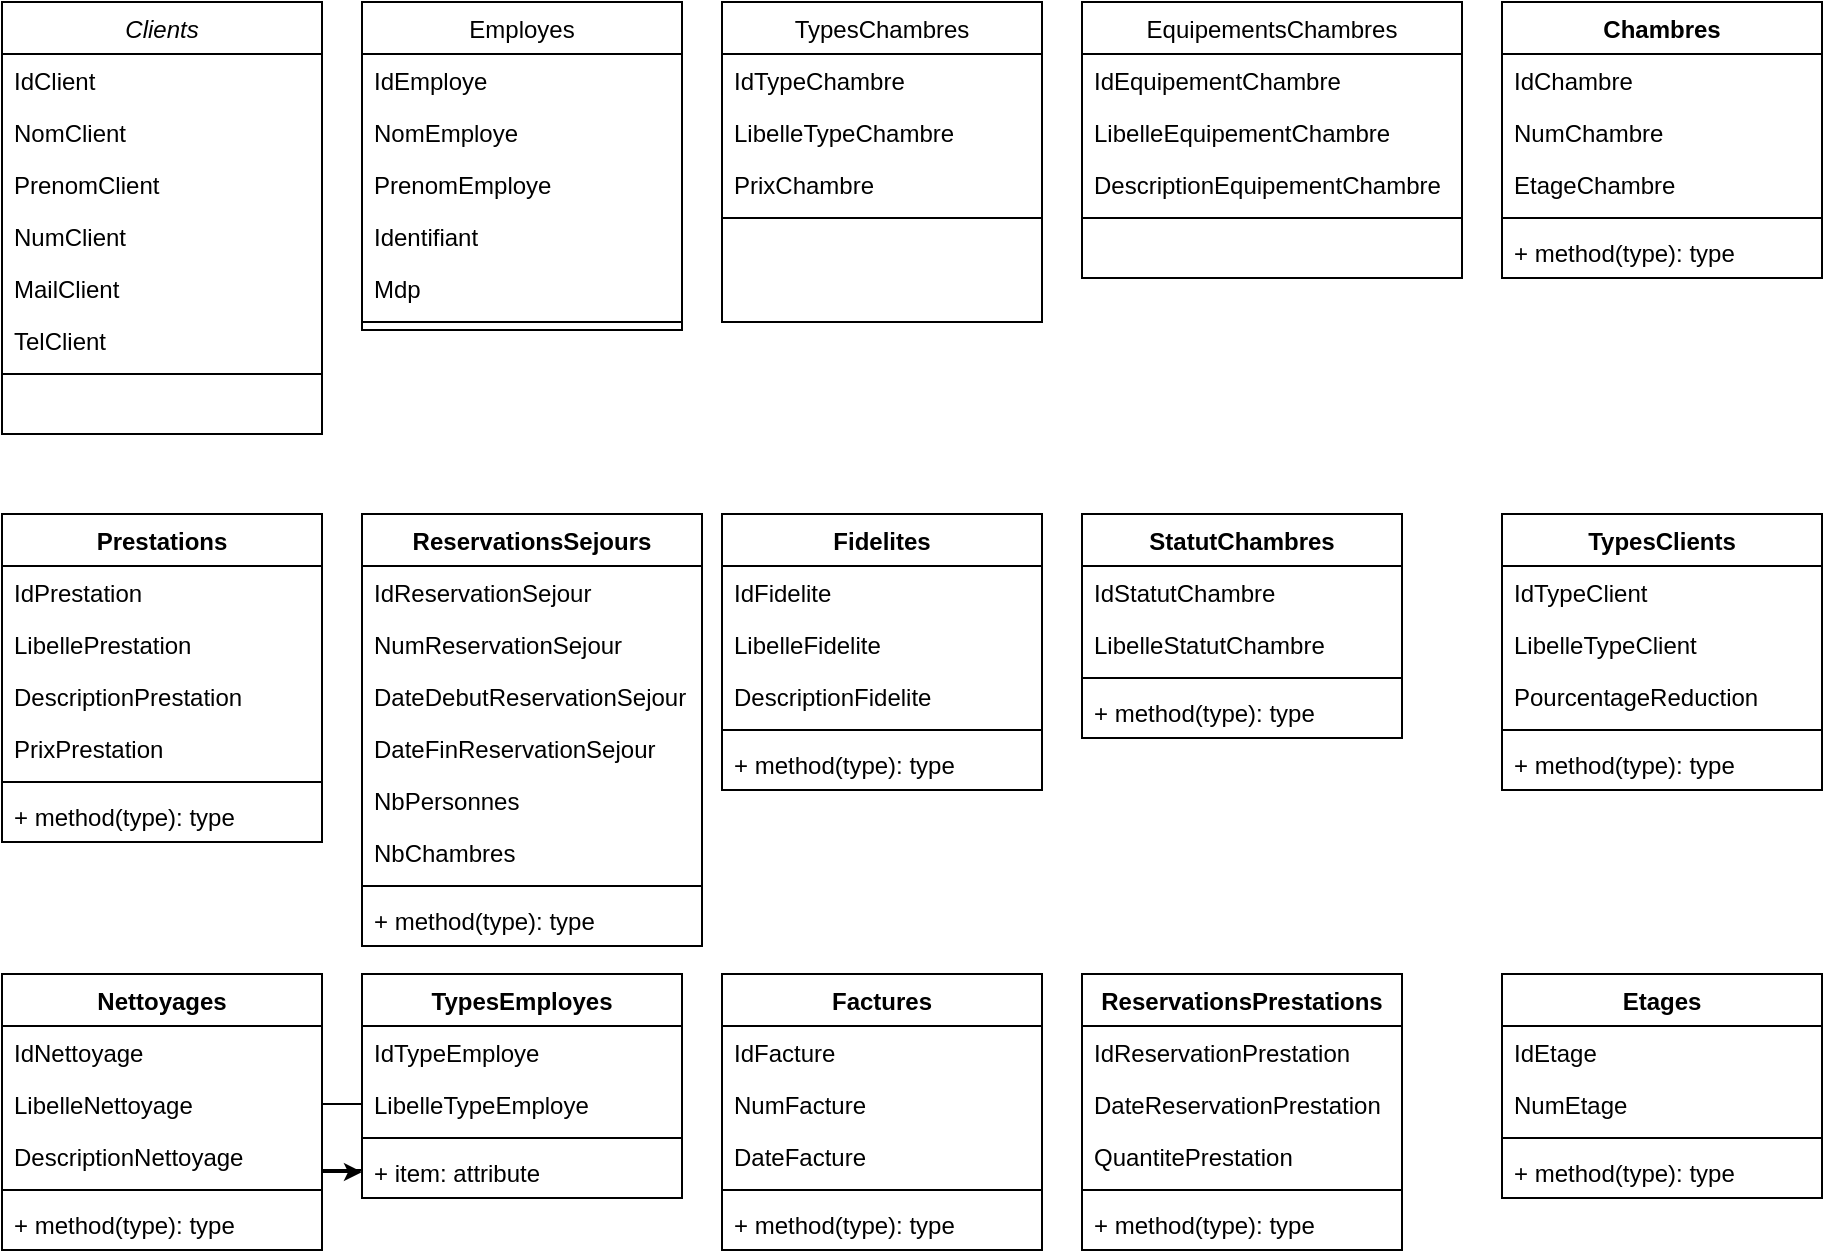 <mxfile version="13.9.9" type="device"><diagram id="C5RBs43oDa-KdzZeNtuy" name="Page-1"><mxGraphModel dx="2153" dy="806" grid="1" gridSize="10" guides="1" tooltips="1" connect="1" arrows="1" fold="1" page="1" pageScale="1" pageWidth="827" pageHeight="1169" math="0" shadow="0"><root><mxCell id="WIyWlLk6GJQsqaUBKTNV-0"/><mxCell id="WIyWlLk6GJQsqaUBKTNV-1" parent="WIyWlLk6GJQsqaUBKTNV-0"/><mxCell id="zkfFHV4jXpPFQw0GAbJ--0" value="Clients" style="swimlane;fontStyle=2;align=center;verticalAlign=top;childLayout=stackLayout;horizontal=1;startSize=26;horizontalStack=0;resizeParent=1;resizeLast=0;collapsible=1;marginBottom=0;rounded=0;shadow=0;strokeWidth=1;" parent="WIyWlLk6GJQsqaUBKTNV-1" vertex="1"><mxGeometry x="-240" y="64" width="160" height="216" as="geometry"><mxRectangle x="230" y="140" width="160" height="26" as="alternateBounds"/></mxGeometry></mxCell><mxCell id="EFYu85Zkfq5qAzav_KSJ-3" value="IdClient" style="text;strokeColor=none;fillColor=none;align=left;verticalAlign=top;spacingLeft=4;spacingRight=4;overflow=hidden;rotatable=0;points=[[0,0.5],[1,0.5]];portConstraint=eastwest;" vertex="1" parent="zkfFHV4jXpPFQw0GAbJ--0"><mxGeometry y="26" width="160" height="26" as="geometry"/></mxCell><mxCell id="zkfFHV4jXpPFQw0GAbJ--1" value="NomClient" style="text;align=left;verticalAlign=top;spacingLeft=4;spacingRight=4;overflow=hidden;rotatable=0;points=[[0,0.5],[1,0.5]];portConstraint=eastwest;" parent="zkfFHV4jXpPFQw0GAbJ--0" vertex="1"><mxGeometry y="52" width="160" height="26" as="geometry"/></mxCell><mxCell id="EFYu85Zkfq5qAzav_KSJ-1" value="PrenomClient" style="text;strokeColor=none;fillColor=none;align=left;verticalAlign=top;spacingLeft=4;spacingRight=4;overflow=hidden;rotatable=0;points=[[0,0.5],[1,0.5]];portConstraint=eastwest;" vertex="1" parent="zkfFHV4jXpPFQw0GAbJ--0"><mxGeometry y="78" width="160" height="26" as="geometry"/></mxCell><mxCell id="zkfFHV4jXpPFQw0GAbJ--2" value="NumClient" style="text;align=left;verticalAlign=top;spacingLeft=4;spacingRight=4;overflow=hidden;rotatable=0;points=[[0,0.5],[1,0.5]];portConstraint=eastwest;rounded=0;shadow=0;html=0;" parent="zkfFHV4jXpPFQw0GAbJ--0" vertex="1"><mxGeometry y="104" width="160" height="26" as="geometry"/></mxCell><mxCell id="zkfFHV4jXpPFQw0GAbJ--3" value="MailClient" style="text;align=left;verticalAlign=top;spacingLeft=4;spacingRight=4;overflow=hidden;rotatable=0;points=[[0,0.5],[1,0.5]];portConstraint=eastwest;rounded=0;shadow=0;html=0;" parent="zkfFHV4jXpPFQw0GAbJ--0" vertex="1"><mxGeometry y="130" width="160" height="26" as="geometry"/></mxCell><mxCell id="EFYu85Zkfq5qAzav_KSJ-2" value="TelClient" style="text;strokeColor=none;fillColor=none;align=left;verticalAlign=top;spacingLeft=4;spacingRight=4;overflow=hidden;rotatable=0;points=[[0,0.5],[1,0.5]];portConstraint=eastwest;" vertex="1" parent="zkfFHV4jXpPFQw0GAbJ--0"><mxGeometry y="156" width="160" height="26" as="geometry"/></mxCell><mxCell id="zkfFHV4jXpPFQw0GAbJ--4" value="" style="line;html=1;strokeWidth=1;align=left;verticalAlign=middle;spacingTop=-1;spacingLeft=3;spacingRight=3;rotatable=0;labelPosition=right;points=[];portConstraint=eastwest;" parent="zkfFHV4jXpPFQw0GAbJ--0" vertex="1"><mxGeometry y="182" width="160" height="8" as="geometry"/></mxCell><mxCell id="zkfFHV4jXpPFQw0GAbJ--6" value="EquipementsChambres" style="swimlane;fontStyle=0;align=center;verticalAlign=top;childLayout=stackLayout;horizontal=1;startSize=26;horizontalStack=0;resizeParent=1;resizeLast=0;collapsible=1;marginBottom=0;rounded=0;shadow=0;strokeWidth=1;" parent="WIyWlLk6GJQsqaUBKTNV-1" vertex="1"><mxGeometry x="300" y="64" width="190" height="138" as="geometry"><mxRectangle x="130" y="380" width="160" height="26" as="alternateBounds"/></mxGeometry></mxCell><mxCell id="EFYu85Zkfq5qAzav_KSJ-9" value="IdEquipementChambre" style="text;strokeColor=none;fillColor=none;align=left;verticalAlign=top;spacingLeft=4;spacingRight=4;overflow=hidden;rotatable=0;points=[[0,0.5],[1,0.5]];portConstraint=eastwest;" vertex="1" parent="zkfFHV4jXpPFQw0GAbJ--6"><mxGeometry y="26" width="190" height="26" as="geometry"/></mxCell><mxCell id="EFYu85Zkfq5qAzav_KSJ-10" value="LibelleEquipementChambre" style="text;strokeColor=none;fillColor=none;align=left;verticalAlign=top;spacingLeft=4;spacingRight=4;overflow=hidden;rotatable=0;points=[[0,0.5],[1,0.5]];portConstraint=eastwest;" vertex="1" parent="zkfFHV4jXpPFQw0GAbJ--6"><mxGeometry y="52" width="190" height="26" as="geometry"/></mxCell><mxCell id="EFYu85Zkfq5qAzav_KSJ-11" value="DescriptionEquipementChambre" style="text;strokeColor=none;fillColor=none;align=left;verticalAlign=top;spacingLeft=4;spacingRight=4;overflow=hidden;rotatable=0;points=[[0,0.5],[1,0.5]];portConstraint=eastwest;" vertex="1" parent="zkfFHV4jXpPFQw0GAbJ--6"><mxGeometry y="78" width="190" height="26" as="geometry"/></mxCell><mxCell id="zkfFHV4jXpPFQw0GAbJ--9" value="" style="line;html=1;strokeWidth=1;align=left;verticalAlign=middle;spacingTop=-1;spacingLeft=3;spacingRight=3;rotatable=0;labelPosition=right;points=[];portConstraint=eastwest;" parent="zkfFHV4jXpPFQw0GAbJ--6" vertex="1"><mxGeometry y="104" width="190" height="8" as="geometry"/></mxCell><mxCell id="zkfFHV4jXpPFQw0GAbJ--13" value="Employes" style="swimlane;fontStyle=0;align=center;verticalAlign=top;childLayout=stackLayout;horizontal=1;startSize=26;horizontalStack=0;resizeParent=1;resizeLast=0;collapsible=1;marginBottom=0;rounded=0;shadow=0;strokeWidth=1;" parent="WIyWlLk6GJQsqaUBKTNV-1" vertex="1"><mxGeometry x="-60" y="64" width="160" height="164" as="geometry"><mxRectangle x="340" y="380" width="170" height="26" as="alternateBounds"/></mxGeometry></mxCell><mxCell id="EFYu85Zkfq5qAzav_KSJ-4" value="IdEmploye" style="text;strokeColor=none;fillColor=none;align=left;verticalAlign=top;spacingLeft=4;spacingRight=4;overflow=hidden;rotatable=0;points=[[0,0.5],[1,0.5]];portConstraint=eastwest;" vertex="1" parent="zkfFHV4jXpPFQw0GAbJ--13"><mxGeometry y="26" width="160" height="26" as="geometry"/></mxCell><mxCell id="EFYu85Zkfq5qAzav_KSJ-5" value="NomEmploye" style="text;strokeColor=none;fillColor=none;align=left;verticalAlign=top;spacingLeft=4;spacingRight=4;overflow=hidden;rotatable=0;points=[[0,0.5],[1,0.5]];portConstraint=eastwest;" vertex="1" parent="zkfFHV4jXpPFQw0GAbJ--13"><mxGeometry y="52" width="160" height="26" as="geometry"/></mxCell><mxCell id="EFYu85Zkfq5qAzav_KSJ-6" value="PrenomEmploye" style="text;strokeColor=none;fillColor=none;align=left;verticalAlign=top;spacingLeft=4;spacingRight=4;overflow=hidden;rotatable=0;points=[[0,0.5],[1,0.5]];portConstraint=eastwest;" vertex="1" parent="zkfFHV4jXpPFQw0GAbJ--13"><mxGeometry y="78" width="160" height="26" as="geometry"/></mxCell><mxCell id="EFYu85Zkfq5qAzav_KSJ-7" value="Identifiant" style="text;strokeColor=none;fillColor=none;align=left;verticalAlign=top;spacingLeft=4;spacingRight=4;overflow=hidden;rotatable=0;points=[[0,0.5],[1,0.5]];portConstraint=eastwest;" vertex="1" parent="zkfFHV4jXpPFQw0GAbJ--13"><mxGeometry y="104" width="160" height="26" as="geometry"/></mxCell><mxCell id="EFYu85Zkfq5qAzav_KSJ-8" value="Mdp" style="text;strokeColor=none;fillColor=none;align=left;verticalAlign=top;spacingLeft=4;spacingRight=4;overflow=hidden;rotatable=0;points=[[0,0.5],[1,0.5]];portConstraint=eastwest;" vertex="1" parent="zkfFHV4jXpPFQw0GAbJ--13"><mxGeometry y="130" width="160" height="26" as="geometry"/></mxCell><mxCell id="zkfFHV4jXpPFQw0GAbJ--15" value="" style="line;html=1;strokeWidth=1;align=left;verticalAlign=middle;spacingTop=-1;spacingLeft=3;spacingRight=3;rotatable=0;labelPosition=right;points=[];portConstraint=eastwest;" parent="zkfFHV4jXpPFQw0GAbJ--13" vertex="1"><mxGeometry y="156" width="160" height="8" as="geometry"/></mxCell><mxCell id="zkfFHV4jXpPFQw0GAbJ--17" value="TypesChambres" style="swimlane;fontStyle=0;align=center;verticalAlign=top;childLayout=stackLayout;horizontal=1;startSize=26;horizontalStack=0;resizeParent=1;resizeLast=0;collapsible=1;marginBottom=0;rounded=0;shadow=0;strokeWidth=1;" parent="WIyWlLk6GJQsqaUBKTNV-1" vertex="1"><mxGeometry x="120" y="64" width="160" height="160" as="geometry"><mxRectangle x="550" y="140" width="160" height="26" as="alternateBounds"/></mxGeometry></mxCell><mxCell id="zkfFHV4jXpPFQw0GAbJ--18" value="IdTypeChambre" style="text;align=left;verticalAlign=top;spacingLeft=4;spacingRight=4;overflow=hidden;rotatable=0;points=[[0,0.5],[1,0.5]];portConstraint=eastwest;" parent="zkfFHV4jXpPFQw0GAbJ--17" vertex="1"><mxGeometry y="26" width="160" height="26" as="geometry"/></mxCell><mxCell id="zkfFHV4jXpPFQw0GAbJ--19" value="LibelleTypeChambre" style="text;align=left;verticalAlign=top;spacingLeft=4;spacingRight=4;overflow=hidden;rotatable=0;points=[[0,0.5],[1,0.5]];portConstraint=eastwest;rounded=0;shadow=0;html=0;" parent="zkfFHV4jXpPFQw0GAbJ--17" vertex="1"><mxGeometry y="52" width="160" height="26" as="geometry"/></mxCell><mxCell id="zkfFHV4jXpPFQw0GAbJ--20" value="PrixChambre" style="text;align=left;verticalAlign=top;spacingLeft=4;spacingRight=4;overflow=hidden;rotatable=0;points=[[0,0.5],[1,0.5]];portConstraint=eastwest;rounded=0;shadow=0;html=0;" parent="zkfFHV4jXpPFQw0GAbJ--17" vertex="1"><mxGeometry y="78" width="160" height="26" as="geometry"/></mxCell><mxCell id="zkfFHV4jXpPFQw0GAbJ--23" value="" style="line;html=1;strokeWidth=1;align=left;verticalAlign=middle;spacingTop=-1;spacingLeft=3;spacingRight=3;rotatable=0;labelPosition=right;points=[];portConstraint=eastwest;" parent="zkfFHV4jXpPFQw0GAbJ--17" vertex="1"><mxGeometry y="104" width="160" height="8" as="geometry"/></mxCell><mxCell id="EFYu85Zkfq5qAzav_KSJ-12" value="Chambres" style="swimlane;fontStyle=1;align=center;verticalAlign=top;childLayout=stackLayout;horizontal=1;startSize=26;horizontalStack=0;resizeParent=1;resizeParentMax=0;resizeLast=0;collapsible=1;marginBottom=0;" vertex="1" parent="WIyWlLk6GJQsqaUBKTNV-1"><mxGeometry x="510" y="64" width="160" height="138" as="geometry"><mxRectangle x="40" y="320" width="100" height="26" as="alternateBounds"/></mxGeometry></mxCell><mxCell id="EFYu85Zkfq5qAzav_KSJ-13" value="IdChambre" style="text;strokeColor=none;fillColor=none;align=left;verticalAlign=top;spacingLeft=4;spacingRight=4;overflow=hidden;rotatable=0;points=[[0,0.5],[1,0.5]];portConstraint=eastwest;" vertex="1" parent="EFYu85Zkfq5qAzav_KSJ-12"><mxGeometry y="26" width="160" height="26" as="geometry"/></mxCell><mxCell id="EFYu85Zkfq5qAzav_KSJ-16" value="NumChambre" style="text;strokeColor=none;fillColor=none;align=left;verticalAlign=top;spacingLeft=4;spacingRight=4;overflow=hidden;rotatable=0;points=[[0,0.5],[1,0.5]];portConstraint=eastwest;" vertex="1" parent="EFYu85Zkfq5qAzav_KSJ-12"><mxGeometry y="52" width="160" height="26" as="geometry"/></mxCell><mxCell id="EFYu85Zkfq5qAzav_KSJ-17" value="EtageChambre" style="text;strokeColor=none;fillColor=none;align=left;verticalAlign=top;spacingLeft=4;spacingRight=4;overflow=hidden;rotatable=0;points=[[0,0.5],[1,0.5]];portConstraint=eastwest;" vertex="1" parent="EFYu85Zkfq5qAzav_KSJ-12"><mxGeometry y="78" width="160" height="26" as="geometry"/></mxCell><mxCell id="EFYu85Zkfq5qAzav_KSJ-14" value="" style="line;strokeWidth=1;fillColor=none;align=left;verticalAlign=middle;spacingTop=-1;spacingLeft=3;spacingRight=3;rotatable=0;labelPosition=right;points=[];portConstraint=eastwest;" vertex="1" parent="EFYu85Zkfq5qAzav_KSJ-12"><mxGeometry y="104" width="160" height="8" as="geometry"/></mxCell><mxCell id="EFYu85Zkfq5qAzav_KSJ-15" value="+ method(type): type" style="text;strokeColor=none;fillColor=none;align=left;verticalAlign=top;spacingLeft=4;spacingRight=4;overflow=hidden;rotatable=0;points=[[0,0.5],[1,0.5]];portConstraint=eastwest;" vertex="1" parent="EFYu85Zkfq5qAzav_KSJ-12"><mxGeometry y="112" width="160" height="26" as="geometry"/></mxCell><mxCell id="EFYu85Zkfq5qAzav_KSJ-18" value="Prestations" style="swimlane;fontStyle=1;align=center;verticalAlign=top;childLayout=stackLayout;horizontal=1;startSize=26;horizontalStack=0;resizeParent=1;resizeParentMax=0;resizeLast=0;collapsible=1;marginBottom=0;" vertex="1" parent="WIyWlLk6GJQsqaUBKTNV-1"><mxGeometry x="-240" y="320" width="160" height="164" as="geometry"/></mxCell><mxCell id="EFYu85Zkfq5qAzav_KSJ-19" value="IdPrestation" style="text;strokeColor=none;fillColor=none;align=left;verticalAlign=top;spacingLeft=4;spacingRight=4;overflow=hidden;rotatable=0;points=[[0,0.5],[1,0.5]];portConstraint=eastwest;" vertex="1" parent="EFYu85Zkfq5qAzav_KSJ-18"><mxGeometry y="26" width="160" height="26" as="geometry"/></mxCell><mxCell id="EFYu85Zkfq5qAzav_KSJ-58" value="LibellePrestation" style="text;strokeColor=none;fillColor=none;align=left;verticalAlign=top;spacingLeft=4;spacingRight=4;overflow=hidden;rotatable=0;points=[[0,0.5],[1,0.5]];portConstraint=eastwest;" vertex="1" parent="EFYu85Zkfq5qAzav_KSJ-18"><mxGeometry y="52" width="160" height="26" as="geometry"/></mxCell><mxCell id="EFYu85Zkfq5qAzav_KSJ-59" value="DescriptionPrestation" style="text;strokeColor=none;fillColor=none;align=left;verticalAlign=top;spacingLeft=4;spacingRight=4;overflow=hidden;rotatable=0;points=[[0,0.5],[1,0.5]];portConstraint=eastwest;" vertex="1" parent="EFYu85Zkfq5qAzav_KSJ-18"><mxGeometry y="78" width="160" height="26" as="geometry"/></mxCell><mxCell id="EFYu85Zkfq5qAzav_KSJ-60" value="PrixPrestation" style="text;strokeColor=none;fillColor=none;align=left;verticalAlign=top;spacingLeft=4;spacingRight=4;overflow=hidden;rotatable=0;points=[[0,0.5],[1,0.5]];portConstraint=eastwest;" vertex="1" parent="EFYu85Zkfq5qAzav_KSJ-18"><mxGeometry y="104" width="160" height="26" as="geometry"/></mxCell><mxCell id="EFYu85Zkfq5qAzav_KSJ-20" value="" style="line;strokeWidth=1;fillColor=none;align=left;verticalAlign=middle;spacingTop=-1;spacingLeft=3;spacingRight=3;rotatable=0;labelPosition=right;points=[];portConstraint=eastwest;" vertex="1" parent="EFYu85Zkfq5qAzav_KSJ-18"><mxGeometry y="130" width="160" height="8" as="geometry"/></mxCell><mxCell id="EFYu85Zkfq5qAzav_KSJ-21" value="+ method(type): type" style="text;strokeColor=none;fillColor=none;align=left;verticalAlign=top;spacingLeft=4;spacingRight=4;overflow=hidden;rotatable=0;points=[[0,0.5],[1,0.5]];portConstraint=eastwest;" vertex="1" parent="EFYu85Zkfq5qAzav_KSJ-18"><mxGeometry y="138" width="160" height="26" as="geometry"/></mxCell><mxCell id="EFYu85Zkfq5qAzav_KSJ-22" value="Nettoyages" style="swimlane;fontStyle=1;align=center;verticalAlign=top;childLayout=stackLayout;horizontal=1;startSize=26;horizontalStack=0;resizeParent=1;resizeParentMax=0;resizeLast=0;collapsible=1;marginBottom=0;" vertex="1" parent="WIyWlLk6GJQsqaUBKTNV-1"><mxGeometry x="-240" y="550" width="160" height="138" as="geometry"/></mxCell><mxCell id="EFYu85Zkfq5qAzav_KSJ-23" value="IdNettoyage" style="text;strokeColor=none;fillColor=none;align=left;verticalAlign=top;spacingLeft=4;spacingRight=4;overflow=hidden;rotatable=0;points=[[0,0.5],[1,0.5]];portConstraint=eastwest;" vertex="1" parent="EFYu85Zkfq5qAzav_KSJ-22"><mxGeometry y="26" width="160" height="26" as="geometry"/></mxCell><mxCell id="EFYu85Zkfq5qAzav_KSJ-71" value="LibelleNettoyage" style="text;strokeColor=none;fillColor=none;align=left;verticalAlign=top;spacingLeft=4;spacingRight=4;overflow=hidden;rotatable=0;points=[[0,0.5],[1,0.5]];portConstraint=eastwest;" vertex="1" parent="EFYu85Zkfq5qAzav_KSJ-22"><mxGeometry y="52" width="160" height="26" as="geometry"/></mxCell><mxCell id="EFYu85Zkfq5qAzav_KSJ-72" value="DescriptionNettoyage" style="text;strokeColor=none;fillColor=none;align=left;verticalAlign=top;spacingLeft=4;spacingRight=4;overflow=hidden;rotatable=0;points=[[0,0.5],[1,0.5]];portConstraint=eastwest;" vertex="1" parent="EFYu85Zkfq5qAzav_KSJ-22"><mxGeometry y="78" width="160" height="26" as="geometry"/></mxCell><mxCell id="EFYu85Zkfq5qAzav_KSJ-24" value="" style="line;strokeWidth=1;fillColor=none;align=left;verticalAlign=middle;spacingTop=-1;spacingLeft=3;spacingRight=3;rotatable=0;labelPosition=right;points=[];portConstraint=eastwest;" vertex="1" parent="EFYu85Zkfq5qAzav_KSJ-22"><mxGeometry y="104" width="160" height="8" as="geometry"/></mxCell><mxCell id="EFYu85Zkfq5qAzav_KSJ-25" value="+ method(type): type" style="text;strokeColor=none;fillColor=none;align=left;verticalAlign=top;spacingLeft=4;spacingRight=4;overflow=hidden;rotatable=0;points=[[0,0.5],[1,0.5]];portConstraint=eastwest;" vertex="1" parent="EFYu85Zkfq5qAzav_KSJ-22"><mxGeometry y="112" width="160" height="26" as="geometry"/></mxCell><mxCell id="EFYu85Zkfq5qAzav_KSJ-26" value="TypesClients" style="swimlane;fontStyle=1;align=center;verticalAlign=top;childLayout=stackLayout;horizontal=1;startSize=26;horizontalStack=0;resizeParent=1;resizeParentMax=0;resizeLast=0;collapsible=1;marginBottom=0;" vertex="1" parent="WIyWlLk6GJQsqaUBKTNV-1"><mxGeometry x="510" y="320" width="160" height="138" as="geometry"/></mxCell><mxCell id="EFYu85Zkfq5qAzav_KSJ-27" value="IdTypeClient" style="text;strokeColor=none;fillColor=none;align=left;verticalAlign=top;spacingLeft=4;spacingRight=4;overflow=hidden;rotatable=0;points=[[0,0.5],[1,0.5]];portConstraint=eastwest;" vertex="1" parent="EFYu85Zkfq5qAzav_KSJ-26"><mxGeometry y="26" width="160" height="26" as="geometry"/></mxCell><mxCell id="EFYu85Zkfq5qAzav_KSJ-69" value="LibelleTypeClient" style="text;strokeColor=none;fillColor=none;align=left;verticalAlign=top;spacingLeft=4;spacingRight=4;overflow=hidden;rotatable=0;points=[[0,0.5],[1,0.5]];portConstraint=eastwest;" vertex="1" parent="EFYu85Zkfq5qAzav_KSJ-26"><mxGeometry y="52" width="160" height="26" as="geometry"/></mxCell><mxCell id="EFYu85Zkfq5qAzav_KSJ-70" value="PourcentageReduction" style="text;strokeColor=none;fillColor=none;align=left;verticalAlign=top;spacingLeft=4;spacingRight=4;overflow=hidden;rotatable=0;points=[[0,0.5],[1,0.5]];portConstraint=eastwest;" vertex="1" parent="EFYu85Zkfq5qAzav_KSJ-26"><mxGeometry y="78" width="160" height="26" as="geometry"/></mxCell><mxCell id="EFYu85Zkfq5qAzav_KSJ-28" value="" style="line;strokeWidth=1;fillColor=none;align=left;verticalAlign=middle;spacingTop=-1;spacingLeft=3;spacingRight=3;rotatable=0;labelPosition=right;points=[];portConstraint=eastwest;" vertex="1" parent="EFYu85Zkfq5qAzav_KSJ-26"><mxGeometry y="104" width="160" height="8" as="geometry"/></mxCell><mxCell id="EFYu85Zkfq5qAzav_KSJ-29" value="+ method(type): type" style="text;strokeColor=none;fillColor=none;align=left;verticalAlign=top;spacingLeft=4;spacingRight=4;overflow=hidden;rotatable=0;points=[[0,0.5],[1,0.5]];portConstraint=eastwest;" vertex="1" parent="EFYu85Zkfq5qAzav_KSJ-26"><mxGeometry y="112" width="160" height="26" as="geometry"/></mxCell><mxCell id="EFYu85Zkfq5qAzav_KSJ-30" value="StatutChambres" style="swimlane;fontStyle=1;align=center;verticalAlign=top;childLayout=stackLayout;horizontal=1;startSize=26;horizontalStack=0;resizeParent=1;resizeParentMax=0;resizeLast=0;collapsible=1;marginBottom=0;" vertex="1" parent="WIyWlLk6GJQsqaUBKTNV-1"><mxGeometry x="300" y="320" width="160" height="112" as="geometry"/></mxCell><mxCell id="EFYu85Zkfq5qAzav_KSJ-31" value="IdStatutChambre" style="text;strokeColor=none;fillColor=none;align=left;verticalAlign=top;spacingLeft=4;spacingRight=4;overflow=hidden;rotatable=0;points=[[0,0.5],[1,0.5]];portConstraint=eastwest;" vertex="1" parent="EFYu85Zkfq5qAzav_KSJ-30"><mxGeometry y="26" width="160" height="26" as="geometry"/></mxCell><mxCell id="EFYu85Zkfq5qAzav_KSJ-68" value="LibelleStatutChambre" style="text;strokeColor=none;fillColor=none;align=left;verticalAlign=top;spacingLeft=4;spacingRight=4;overflow=hidden;rotatable=0;points=[[0,0.5],[1,0.5]];portConstraint=eastwest;" vertex="1" parent="EFYu85Zkfq5qAzav_KSJ-30"><mxGeometry y="52" width="160" height="26" as="geometry"/></mxCell><mxCell id="EFYu85Zkfq5qAzav_KSJ-32" value="" style="line;strokeWidth=1;fillColor=none;align=left;verticalAlign=middle;spacingTop=-1;spacingLeft=3;spacingRight=3;rotatable=0;labelPosition=right;points=[];portConstraint=eastwest;" vertex="1" parent="EFYu85Zkfq5qAzav_KSJ-30"><mxGeometry y="78" width="160" height="8" as="geometry"/></mxCell><mxCell id="EFYu85Zkfq5qAzav_KSJ-33" value="+ method(type): type" style="text;strokeColor=none;fillColor=none;align=left;verticalAlign=top;spacingLeft=4;spacingRight=4;overflow=hidden;rotatable=0;points=[[0,0.5],[1,0.5]];portConstraint=eastwest;" vertex="1" parent="EFYu85Zkfq5qAzav_KSJ-30"><mxGeometry y="86" width="160" height="26" as="geometry"/></mxCell><mxCell id="EFYu85Zkfq5qAzav_KSJ-34" value="Fidelites" style="swimlane;fontStyle=1;align=center;verticalAlign=top;childLayout=stackLayout;horizontal=1;startSize=26;horizontalStack=0;resizeParent=1;resizeParentMax=0;resizeLast=0;collapsible=1;marginBottom=0;" vertex="1" parent="WIyWlLk6GJQsqaUBKTNV-1"><mxGeometry x="120" y="320" width="160" height="138" as="geometry"/></mxCell><mxCell id="EFYu85Zkfq5qAzav_KSJ-35" value="IdFidelite" style="text;strokeColor=none;fillColor=none;align=left;verticalAlign=top;spacingLeft=4;spacingRight=4;overflow=hidden;rotatable=0;points=[[0,0.5],[1,0.5]];portConstraint=eastwest;" vertex="1" parent="EFYu85Zkfq5qAzav_KSJ-34"><mxGeometry y="26" width="160" height="26" as="geometry"/></mxCell><mxCell id="EFYu85Zkfq5qAzav_KSJ-66" value="LibelleFidelite" style="text;strokeColor=none;fillColor=none;align=left;verticalAlign=top;spacingLeft=4;spacingRight=4;overflow=hidden;rotatable=0;points=[[0,0.5],[1,0.5]];portConstraint=eastwest;" vertex="1" parent="EFYu85Zkfq5qAzav_KSJ-34"><mxGeometry y="52" width="160" height="26" as="geometry"/></mxCell><mxCell id="EFYu85Zkfq5qAzav_KSJ-67" value="DescriptionFidelite" style="text;strokeColor=none;fillColor=none;align=left;verticalAlign=top;spacingLeft=4;spacingRight=4;overflow=hidden;rotatable=0;points=[[0,0.5],[1,0.5]];portConstraint=eastwest;" vertex="1" parent="EFYu85Zkfq5qAzav_KSJ-34"><mxGeometry y="78" width="160" height="26" as="geometry"/></mxCell><mxCell id="EFYu85Zkfq5qAzav_KSJ-36" value="" style="line;strokeWidth=1;fillColor=none;align=left;verticalAlign=middle;spacingTop=-1;spacingLeft=3;spacingRight=3;rotatable=0;labelPosition=right;points=[];portConstraint=eastwest;" vertex="1" parent="EFYu85Zkfq5qAzav_KSJ-34"><mxGeometry y="104" width="160" height="8" as="geometry"/></mxCell><mxCell id="EFYu85Zkfq5qAzav_KSJ-37" value="+ method(type): type" style="text;strokeColor=none;fillColor=none;align=left;verticalAlign=top;spacingLeft=4;spacingRight=4;overflow=hidden;rotatable=0;points=[[0,0.5],[1,0.5]];portConstraint=eastwest;" vertex="1" parent="EFYu85Zkfq5qAzav_KSJ-34"><mxGeometry y="112" width="160" height="26" as="geometry"/></mxCell><mxCell id="EFYu85Zkfq5qAzav_KSJ-38" value="ReservationsSejours" style="swimlane;fontStyle=1;align=center;verticalAlign=top;childLayout=stackLayout;horizontal=1;startSize=26;horizontalStack=0;resizeParent=1;resizeParentMax=0;resizeLast=0;collapsible=1;marginBottom=0;" vertex="1" parent="WIyWlLk6GJQsqaUBKTNV-1"><mxGeometry x="-60" y="320" width="170" height="216" as="geometry"/></mxCell><mxCell id="EFYu85Zkfq5qAzav_KSJ-39" value="IdReservationSejour" style="text;strokeColor=none;fillColor=none;align=left;verticalAlign=top;spacingLeft=4;spacingRight=4;overflow=hidden;rotatable=0;points=[[0,0.5],[1,0.5]];portConstraint=eastwest;" vertex="1" parent="EFYu85Zkfq5qAzav_KSJ-38"><mxGeometry y="26" width="170" height="26" as="geometry"/></mxCell><mxCell id="EFYu85Zkfq5qAzav_KSJ-61" value="NumReservationSejour" style="text;strokeColor=none;fillColor=none;align=left;verticalAlign=top;spacingLeft=4;spacingRight=4;overflow=hidden;rotatable=0;points=[[0,0.5],[1,0.5]];portConstraint=eastwest;" vertex="1" parent="EFYu85Zkfq5qAzav_KSJ-38"><mxGeometry y="52" width="170" height="26" as="geometry"/></mxCell><mxCell id="EFYu85Zkfq5qAzav_KSJ-62" value="DateDebutReservationSejour" style="text;strokeColor=none;fillColor=none;align=left;verticalAlign=top;spacingLeft=4;spacingRight=4;overflow=hidden;rotatable=0;points=[[0,0.5],[1,0.5]];portConstraint=eastwest;" vertex="1" parent="EFYu85Zkfq5qAzav_KSJ-38"><mxGeometry y="78" width="170" height="26" as="geometry"/></mxCell><mxCell id="EFYu85Zkfq5qAzav_KSJ-63" value="DateFinReservationSejour" style="text;strokeColor=none;fillColor=none;align=left;verticalAlign=top;spacingLeft=4;spacingRight=4;overflow=hidden;rotatable=0;points=[[0,0.5],[1,0.5]];portConstraint=eastwest;" vertex="1" parent="EFYu85Zkfq5qAzav_KSJ-38"><mxGeometry y="104" width="170" height="26" as="geometry"/></mxCell><mxCell id="EFYu85Zkfq5qAzav_KSJ-64" value="NbPersonnes" style="text;strokeColor=none;fillColor=none;align=left;verticalAlign=top;spacingLeft=4;spacingRight=4;overflow=hidden;rotatable=0;points=[[0,0.5],[1,0.5]];portConstraint=eastwest;" vertex="1" parent="EFYu85Zkfq5qAzav_KSJ-38"><mxGeometry y="130" width="170" height="26" as="geometry"/></mxCell><mxCell id="EFYu85Zkfq5qAzav_KSJ-65" value="NbChambres" style="text;strokeColor=none;fillColor=none;align=left;verticalAlign=top;spacingLeft=4;spacingRight=4;overflow=hidden;rotatable=0;points=[[0,0.5],[1,0.5]];portConstraint=eastwest;" vertex="1" parent="EFYu85Zkfq5qAzav_KSJ-38"><mxGeometry y="156" width="170" height="26" as="geometry"/></mxCell><mxCell id="EFYu85Zkfq5qAzav_KSJ-40" value="" style="line;strokeWidth=1;fillColor=none;align=left;verticalAlign=middle;spacingTop=-1;spacingLeft=3;spacingRight=3;rotatable=0;labelPosition=right;points=[];portConstraint=eastwest;" vertex="1" parent="EFYu85Zkfq5qAzav_KSJ-38"><mxGeometry y="182" width="170" height="8" as="geometry"/></mxCell><mxCell id="EFYu85Zkfq5qAzav_KSJ-41" value="+ method(type): type" style="text;strokeColor=none;fillColor=none;align=left;verticalAlign=top;spacingLeft=4;spacingRight=4;overflow=hidden;rotatable=0;points=[[0,0.5],[1,0.5]];portConstraint=eastwest;" vertex="1" parent="EFYu85Zkfq5qAzav_KSJ-38"><mxGeometry y="190" width="170" height="26" as="geometry"/></mxCell><mxCell id="EFYu85Zkfq5qAzav_KSJ-42" value="TypesEmployes" style="swimlane;fontStyle=1;align=center;verticalAlign=top;childLayout=stackLayout;horizontal=1;startSize=26;horizontalStack=0;resizeParent=1;resizeParentMax=0;resizeLast=0;collapsible=1;marginBottom=0;" vertex="1" parent="WIyWlLk6GJQsqaUBKTNV-1"><mxGeometry x="-60" y="550" width="160" height="112" as="geometry"/></mxCell><mxCell id="EFYu85Zkfq5qAzav_KSJ-43" value="IdTypeEmploye" style="text;strokeColor=none;fillColor=none;align=left;verticalAlign=top;spacingLeft=4;spacingRight=4;overflow=hidden;rotatable=0;points=[[0,0.5],[1,0.5]];portConstraint=eastwest;" vertex="1" parent="EFYu85Zkfq5qAzav_KSJ-42"><mxGeometry y="26" width="160" height="26" as="geometry"/></mxCell><mxCell id="EFYu85Zkfq5qAzav_KSJ-45" value="LibelleTypeEmploye" style="text;strokeColor=none;fillColor=none;align=left;verticalAlign=top;spacingLeft=4;spacingRight=4;overflow=hidden;rotatable=0;points=[[0,0.5],[1,0.5]];portConstraint=eastwest;" vertex="1" parent="EFYu85Zkfq5qAzav_KSJ-42"><mxGeometry y="52" width="160" height="26" as="geometry"/></mxCell><mxCell id="EFYu85Zkfq5qAzav_KSJ-44" value="" style="line;strokeWidth=1;fillColor=none;align=left;verticalAlign=middle;spacingTop=-1;spacingLeft=3;spacingRight=3;rotatable=0;labelPosition=right;points=[];portConstraint=eastwest;" vertex="1" parent="EFYu85Zkfq5qAzav_KSJ-42"><mxGeometry y="78" width="160" height="8" as="geometry"/></mxCell><mxCell id="EFYu85Zkfq5qAzav_KSJ-73" value="+ item: attribute" style="text;strokeColor=none;fillColor=none;align=left;verticalAlign=top;spacingLeft=4;spacingRight=4;overflow=hidden;rotatable=0;points=[[0,0.5],[1,0.5]];portConstraint=eastwest;" vertex="1" parent="EFYu85Zkfq5qAzav_KSJ-42"><mxGeometry y="86" width="160" height="26" as="geometry"/></mxCell><mxCell id="EFYu85Zkfq5qAzav_KSJ-46" value="Factures" style="swimlane;fontStyle=1;align=center;verticalAlign=top;childLayout=stackLayout;horizontal=1;startSize=26;horizontalStack=0;resizeParent=1;resizeParentMax=0;resizeLast=0;collapsible=1;marginBottom=0;" vertex="1" parent="WIyWlLk6GJQsqaUBKTNV-1"><mxGeometry x="120" y="550" width="160" height="138" as="geometry"/></mxCell><mxCell id="EFYu85Zkfq5qAzav_KSJ-47" value="IdFacture" style="text;strokeColor=none;fillColor=none;align=left;verticalAlign=top;spacingLeft=4;spacingRight=4;overflow=hidden;rotatable=0;points=[[0,0.5],[1,0.5]];portConstraint=eastwest;" vertex="1" parent="EFYu85Zkfq5qAzav_KSJ-46"><mxGeometry y="26" width="160" height="26" as="geometry"/></mxCell><mxCell id="EFYu85Zkfq5qAzav_KSJ-75" value="NumFacture" style="text;strokeColor=none;fillColor=none;align=left;verticalAlign=top;spacingLeft=4;spacingRight=4;overflow=hidden;rotatable=0;points=[[0,0.5],[1,0.5]];portConstraint=eastwest;" vertex="1" parent="EFYu85Zkfq5qAzav_KSJ-46"><mxGeometry y="52" width="160" height="26" as="geometry"/></mxCell><mxCell id="EFYu85Zkfq5qAzav_KSJ-76" value="DateFacture" style="text;strokeColor=none;fillColor=none;align=left;verticalAlign=top;spacingLeft=4;spacingRight=4;overflow=hidden;rotatable=0;points=[[0,0.5],[1,0.5]];portConstraint=eastwest;" vertex="1" parent="EFYu85Zkfq5qAzav_KSJ-46"><mxGeometry y="78" width="160" height="26" as="geometry"/></mxCell><mxCell id="EFYu85Zkfq5qAzav_KSJ-48" value="" style="line;strokeWidth=1;fillColor=none;align=left;verticalAlign=middle;spacingTop=-1;spacingLeft=3;spacingRight=3;rotatable=0;labelPosition=right;points=[];portConstraint=eastwest;" vertex="1" parent="EFYu85Zkfq5qAzav_KSJ-46"><mxGeometry y="104" width="160" height="8" as="geometry"/></mxCell><mxCell id="EFYu85Zkfq5qAzav_KSJ-49" value="+ method(type): type" style="text;strokeColor=none;fillColor=none;align=left;verticalAlign=top;spacingLeft=4;spacingRight=4;overflow=hidden;rotatable=0;points=[[0,0.5],[1,0.5]];portConstraint=eastwest;" vertex="1" parent="EFYu85Zkfq5qAzav_KSJ-46"><mxGeometry y="112" width="160" height="26" as="geometry"/></mxCell><mxCell id="EFYu85Zkfq5qAzav_KSJ-50" value="ReservationsPrestations" style="swimlane;fontStyle=1;align=center;verticalAlign=top;childLayout=stackLayout;horizontal=1;startSize=26;horizontalStack=0;resizeParent=1;resizeParentMax=0;resizeLast=0;collapsible=1;marginBottom=0;" vertex="1" parent="WIyWlLk6GJQsqaUBKTNV-1"><mxGeometry x="300" y="550" width="160" height="138" as="geometry"/></mxCell><mxCell id="EFYu85Zkfq5qAzav_KSJ-51" value="IdReservationPrestation" style="text;strokeColor=none;fillColor=none;align=left;verticalAlign=top;spacingLeft=4;spacingRight=4;overflow=hidden;rotatable=0;points=[[0,0.5],[1,0.5]];portConstraint=eastwest;" vertex="1" parent="EFYu85Zkfq5qAzav_KSJ-50"><mxGeometry y="26" width="160" height="26" as="geometry"/></mxCell><mxCell id="EFYu85Zkfq5qAzav_KSJ-77" value="DateReservationPrestation" style="text;strokeColor=none;fillColor=none;align=left;verticalAlign=top;spacingLeft=4;spacingRight=4;overflow=hidden;rotatable=0;points=[[0,0.5],[1,0.5]];portConstraint=eastwest;" vertex="1" parent="EFYu85Zkfq5qAzav_KSJ-50"><mxGeometry y="52" width="160" height="26" as="geometry"/></mxCell><mxCell id="EFYu85Zkfq5qAzav_KSJ-78" value="QuantitePrestation" style="text;strokeColor=none;fillColor=none;align=left;verticalAlign=top;spacingLeft=4;spacingRight=4;overflow=hidden;rotatable=0;points=[[0,0.5],[1,0.5]];portConstraint=eastwest;" vertex="1" parent="EFYu85Zkfq5qAzav_KSJ-50"><mxGeometry y="78" width="160" height="26" as="geometry"/></mxCell><mxCell id="EFYu85Zkfq5qAzav_KSJ-52" value="" style="line;strokeWidth=1;fillColor=none;align=left;verticalAlign=middle;spacingTop=-1;spacingLeft=3;spacingRight=3;rotatable=0;labelPosition=right;points=[];portConstraint=eastwest;" vertex="1" parent="EFYu85Zkfq5qAzav_KSJ-50"><mxGeometry y="104" width="160" height="8" as="geometry"/></mxCell><mxCell id="EFYu85Zkfq5qAzav_KSJ-53" value="+ method(type): type" style="text;strokeColor=none;fillColor=none;align=left;verticalAlign=top;spacingLeft=4;spacingRight=4;overflow=hidden;rotatable=0;points=[[0,0.5],[1,0.5]];portConstraint=eastwest;" vertex="1" parent="EFYu85Zkfq5qAzav_KSJ-50"><mxGeometry y="112" width="160" height="26" as="geometry"/></mxCell><mxCell id="EFYu85Zkfq5qAzav_KSJ-54" value="Etages" style="swimlane;fontStyle=1;align=center;verticalAlign=top;childLayout=stackLayout;horizontal=1;startSize=26;horizontalStack=0;resizeParent=1;resizeParentMax=0;resizeLast=0;collapsible=1;marginBottom=0;" vertex="1" parent="WIyWlLk6GJQsqaUBKTNV-1"><mxGeometry x="510" y="550" width="160" height="112" as="geometry"/></mxCell><mxCell id="EFYu85Zkfq5qAzav_KSJ-55" value="IdEtage" style="text;strokeColor=none;fillColor=none;align=left;verticalAlign=top;spacingLeft=4;spacingRight=4;overflow=hidden;rotatable=0;points=[[0,0.5],[1,0.5]];portConstraint=eastwest;" vertex="1" parent="EFYu85Zkfq5qAzav_KSJ-54"><mxGeometry y="26" width="160" height="26" as="geometry"/></mxCell><mxCell id="EFYu85Zkfq5qAzav_KSJ-79" value="NumEtage" style="text;strokeColor=none;fillColor=none;align=left;verticalAlign=top;spacingLeft=4;spacingRight=4;overflow=hidden;rotatable=0;points=[[0,0.5],[1,0.5]];portConstraint=eastwest;" vertex="1" parent="EFYu85Zkfq5qAzav_KSJ-54"><mxGeometry y="52" width="160" height="26" as="geometry"/></mxCell><mxCell id="EFYu85Zkfq5qAzav_KSJ-56" value="" style="line;strokeWidth=1;fillColor=none;align=left;verticalAlign=middle;spacingTop=-1;spacingLeft=3;spacingRight=3;rotatable=0;labelPosition=right;points=[];portConstraint=eastwest;" vertex="1" parent="EFYu85Zkfq5qAzav_KSJ-54"><mxGeometry y="78" width="160" height="8" as="geometry"/></mxCell><mxCell id="EFYu85Zkfq5qAzav_KSJ-57" value="+ method(type): type" style="text;strokeColor=none;fillColor=none;align=left;verticalAlign=top;spacingLeft=4;spacingRight=4;overflow=hidden;rotatable=0;points=[[0,0.5],[1,0.5]];portConstraint=eastwest;" vertex="1" parent="EFYu85Zkfq5qAzav_KSJ-54"><mxGeometry y="86" width="160" height="26" as="geometry"/></mxCell><mxCell id="EFYu85Zkfq5qAzav_KSJ-74" value="" style="edgeStyle=orthogonalEdgeStyle;rounded=0;orthogonalLoop=1;jettySize=auto;html=1;" edge="1" parent="WIyWlLk6GJQsqaUBKTNV-1" source="EFYu85Zkfq5qAzav_KSJ-71" target="EFYu85Zkfq5qAzav_KSJ-73"><mxGeometry relative="1" as="geometry"/></mxCell></root></mxGraphModel></diagram></mxfile>
